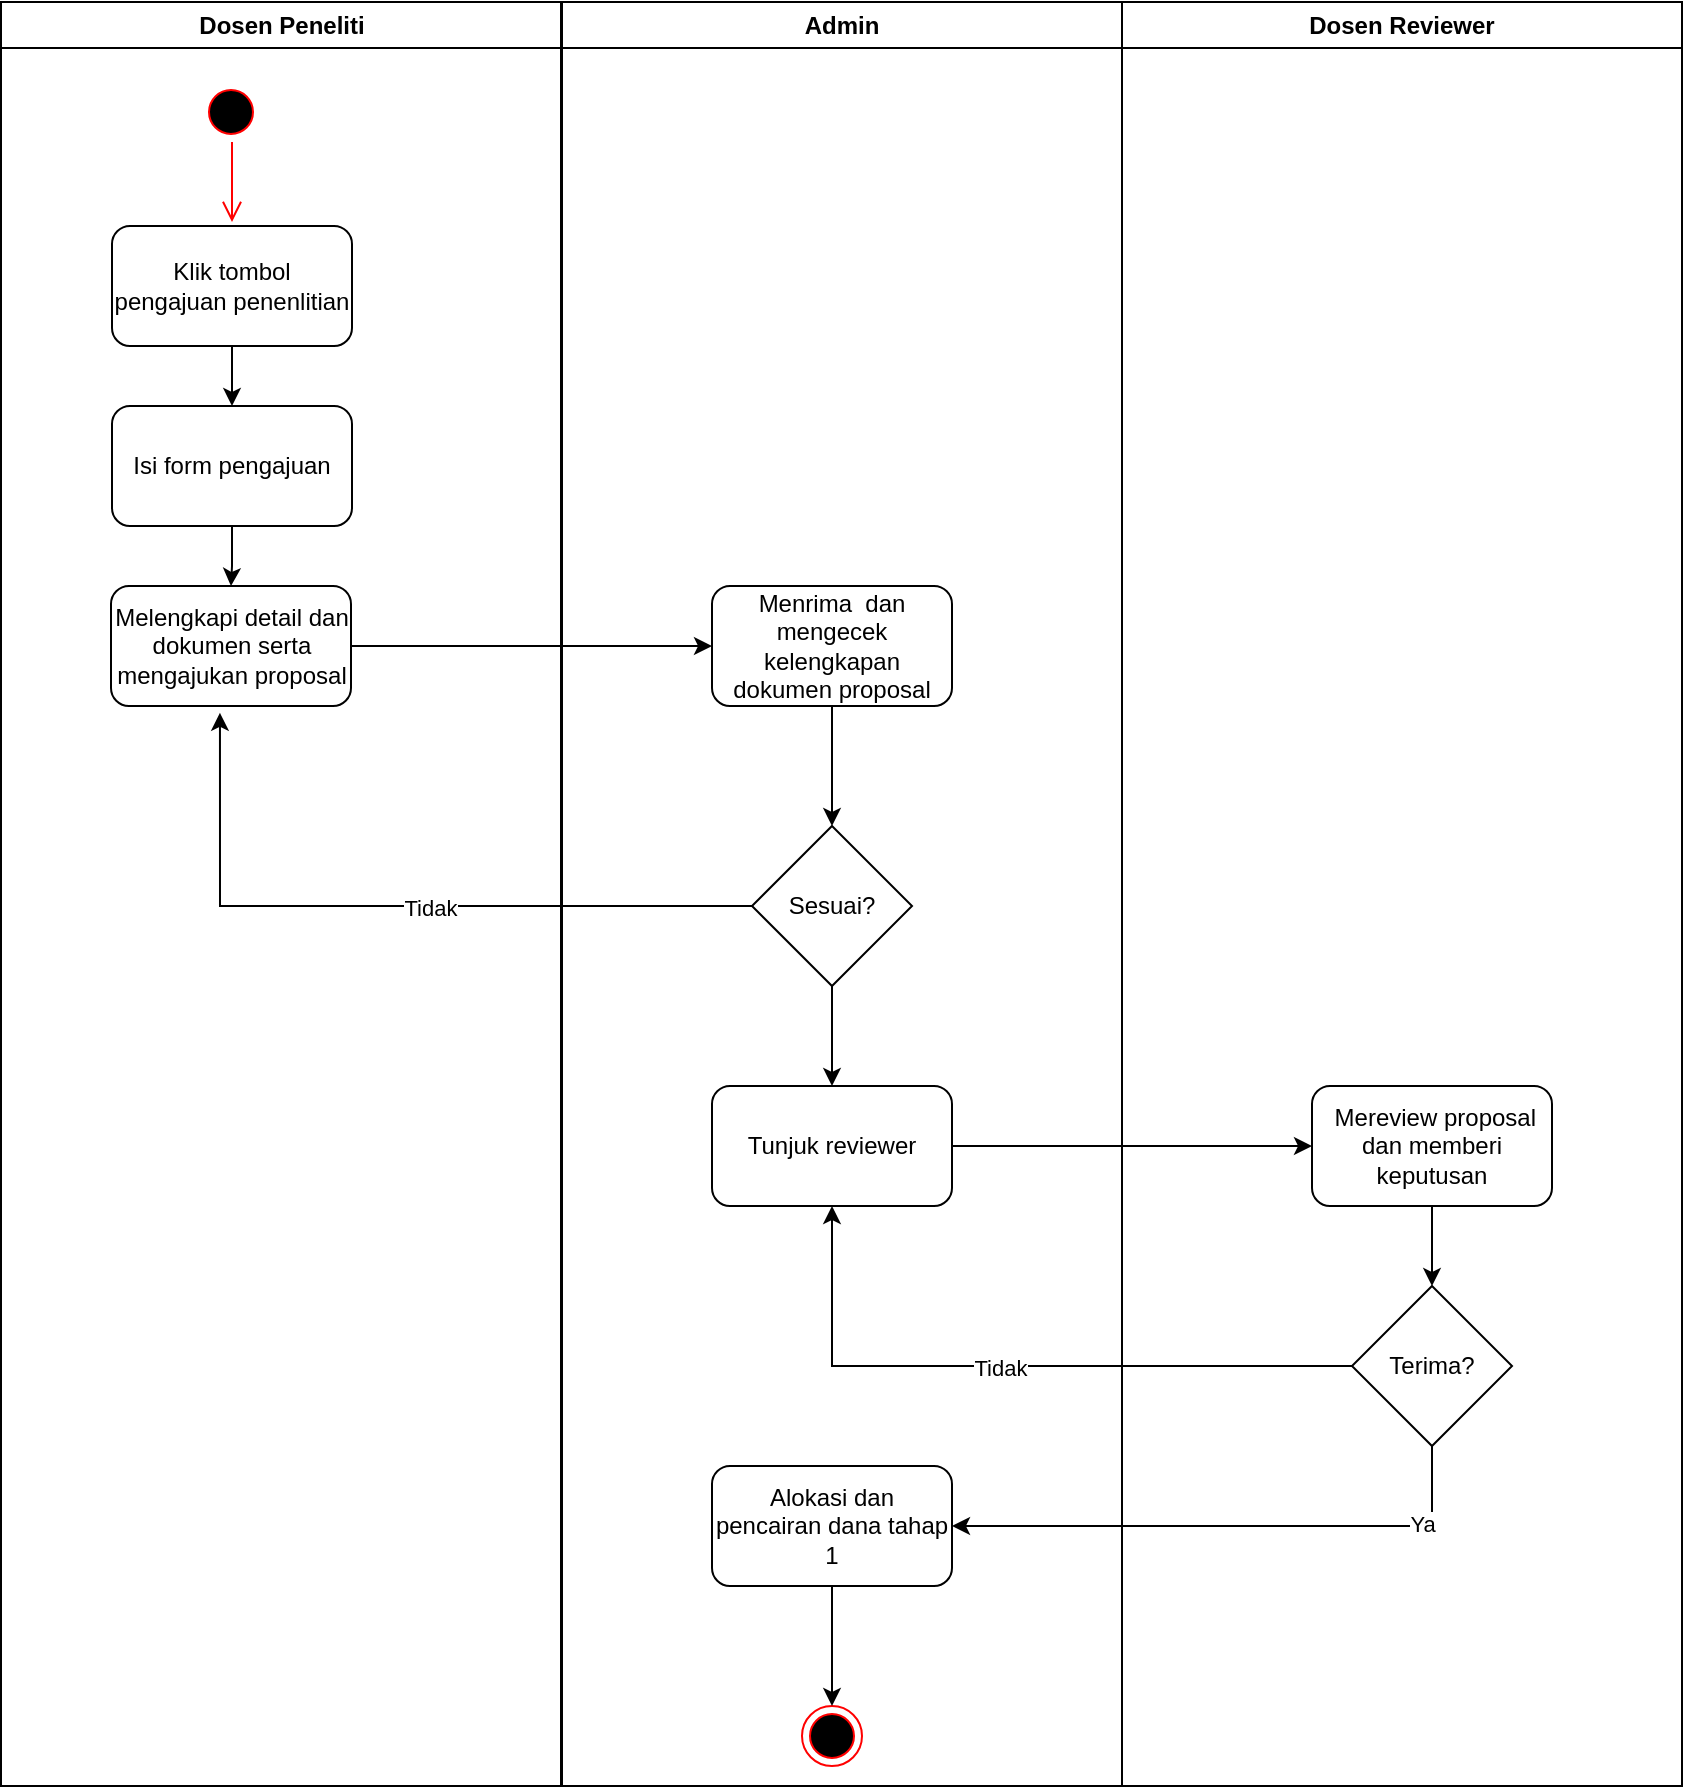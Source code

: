 <mxfile version="23.0.1" type="device">
  <diagram name="Page-1" id="e7e014a7-5840-1c2e-5031-d8a46d1fe8dd">
    <mxGraphModel dx="1050" dy="557" grid="1" gridSize="10" guides="1" tooltips="1" connect="1" arrows="1" fold="1" page="1" pageScale="1" pageWidth="1169" pageHeight="826" background="none" math="0" shadow="0">
      <root>
        <mxCell id="0" />
        <mxCell id="1" parent="0" />
        <mxCell id="2" value="Dosen Peneliti" style="swimlane;whiteSpace=wrap;startSize=23;" parent="1" vertex="1">
          <mxGeometry x="164.5" y="128" width="280" height="892" as="geometry" />
        </mxCell>
        <mxCell id="5" value="" style="ellipse;shape=startState;fillColor=#000000;strokeColor=#ff0000;" parent="2" vertex="1">
          <mxGeometry x="100" y="40" width="30" height="30" as="geometry" />
        </mxCell>
        <mxCell id="6" value="" style="edgeStyle=elbowEdgeStyle;elbow=horizontal;verticalAlign=bottom;endArrow=open;endSize=8;strokeColor=#FF0000;endFill=1;rounded=0" parent="2" source="5" edge="1">
          <mxGeometry x="100" y="40" as="geometry">
            <mxPoint x="115.5" y="110" as="targetPoint" />
          </mxGeometry>
        </mxCell>
        <mxCell id="7kPCGYujOhloyxujFmpx-65" style="edgeStyle=orthogonalEdgeStyle;rounded=0;orthogonalLoop=1;jettySize=auto;html=1;entryX=0.5;entryY=0;entryDx=0;entryDy=0;" edge="1" parent="2" source="7kPCGYujOhloyxujFmpx-63" target="7kPCGYujOhloyxujFmpx-64">
          <mxGeometry relative="1" as="geometry" />
        </mxCell>
        <mxCell id="7kPCGYujOhloyxujFmpx-63" value="Klik tombol pengajuan penenlitian" style="rounded=1;whiteSpace=wrap;html=1;" vertex="1" parent="2">
          <mxGeometry x="55.5" y="112" width="120" height="60" as="geometry" />
        </mxCell>
        <mxCell id="7kPCGYujOhloyxujFmpx-67" value="" style="edgeStyle=orthogonalEdgeStyle;rounded=0;orthogonalLoop=1;jettySize=auto;html=1;" edge="1" parent="2" source="7kPCGYujOhloyxujFmpx-64" target="7kPCGYujOhloyxujFmpx-66">
          <mxGeometry relative="1" as="geometry" />
        </mxCell>
        <mxCell id="7kPCGYujOhloyxujFmpx-64" value="Isi form pengajuan" style="rounded=1;whiteSpace=wrap;html=1;" vertex="1" parent="2">
          <mxGeometry x="55.5" y="202" width="120" height="60" as="geometry" />
        </mxCell>
        <mxCell id="7kPCGYujOhloyxujFmpx-66" value="Melengkapi detail dan dokumen serta mengajukan proposal" style="rounded=1;whiteSpace=wrap;html=1;" vertex="1" parent="2">
          <mxGeometry x="55" y="292" width="120" height="60" as="geometry" />
        </mxCell>
        <mxCell id="3" value="Admin" style="swimlane;whiteSpace=wrap" parent="1" vertex="1">
          <mxGeometry x="445" y="128" width="280" height="892" as="geometry" />
        </mxCell>
        <mxCell id="19" value="" style="endArrow=open;strokeColor=#FF0000;endFill=1;rounded=0" parent="3" edge="1">
          <mxGeometry relative="1" as="geometry">
            <mxPoint x="75" y="270" as="sourcePoint" />
          </mxGeometry>
        </mxCell>
        <mxCell id="24" value="" style="endArrow=open;strokeColor=#FF0000;endFill=1;rounded=0" parent="3" edge="1">
          <mxGeometry relative="1" as="geometry">
            <mxPoint x="130" y="245" as="sourcePoint" />
          </mxGeometry>
        </mxCell>
        <mxCell id="7kPCGYujOhloyxujFmpx-72" style="edgeStyle=orthogonalEdgeStyle;rounded=0;orthogonalLoop=1;jettySize=auto;html=1;entryX=0.5;entryY=0;entryDx=0;entryDy=0;" edge="1" parent="3" source="7kPCGYujOhloyxujFmpx-68" target="7kPCGYujOhloyxujFmpx-69">
          <mxGeometry relative="1" as="geometry" />
        </mxCell>
        <mxCell id="7kPCGYujOhloyxujFmpx-68" value="Menrima&amp;nbsp; dan mengecek kelengkapan dokumen proposal" style="rounded=1;whiteSpace=wrap;html=1;" vertex="1" parent="3">
          <mxGeometry x="75" y="292" width="120" height="60" as="geometry" />
        </mxCell>
        <mxCell id="7kPCGYujOhloyxujFmpx-75" style="edgeStyle=orthogonalEdgeStyle;rounded=0;orthogonalLoop=1;jettySize=auto;html=1;entryX=0.5;entryY=0;entryDx=0;entryDy=0;" edge="1" parent="3" source="7kPCGYujOhloyxujFmpx-69" target="7kPCGYujOhloyxujFmpx-74">
          <mxGeometry relative="1" as="geometry" />
        </mxCell>
        <mxCell id="7kPCGYujOhloyxujFmpx-69" value="Sesuai?" style="rhombus;whiteSpace=wrap;html=1;" vertex="1" parent="3">
          <mxGeometry x="95" y="412" width="80" height="80" as="geometry" />
        </mxCell>
        <mxCell id="7kPCGYujOhloyxujFmpx-74" value="Tunjuk reviewer" style="rounded=1;whiteSpace=wrap;html=1;" vertex="1" parent="3">
          <mxGeometry x="75" y="542" width="120" height="60" as="geometry" />
        </mxCell>
        <mxCell id="7kPCGYujOhloyxujFmpx-83" value="Alokasi dan pencairan dana tahap 1" style="rounded=1;whiteSpace=wrap;html=1;" vertex="1" parent="3">
          <mxGeometry x="75" y="732" width="120" height="60" as="geometry" />
        </mxCell>
        <mxCell id="38" value="" style="ellipse;shape=endState;fillColor=#000000;strokeColor=#ff0000" parent="3" vertex="1">
          <mxGeometry x="120" y="852" width="30" height="30" as="geometry" />
        </mxCell>
        <mxCell id="7kPCGYujOhloyxujFmpx-85" style="edgeStyle=orthogonalEdgeStyle;rounded=0;orthogonalLoop=1;jettySize=auto;html=1;entryX=0.5;entryY=0;entryDx=0;entryDy=0;" edge="1" parent="3" source="7kPCGYujOhloyxujFmpx-83" target="38">
          <mxGeometry relative="1" as="geometry" />
        </mxCell>
        <mxCell id="7kPCGYujOhloyxujFmpx-38" value="Dosen Reviewer" style="swimlane;whiteSpace=wrap;startSize=23;" vertex="1" parent="1">
          <mxGeometry x="725" y="128" width="280" height="892" as="geometry" />
        </mxCell>
        <mxCell id="7kPCGYujOhloyxujFmpx-39" value="" style="endArrow=open;strokeColor=#FF0000;endFill=1;rounded=0" edge="1" parent="7kPCGYujOhloyxujFmpx-38">
          <mxGeometry relative="1" as="geometry">
            <mxPoint x="75" y="270" as="sourcePoint" />
          </mxGeometry>
        </mxCell>
        <mxCell id="7kPCGYujOhloyxujFmpx-41" value="" style="endArrow=open;strokeColor=#FF0000;endFill=1;rounded=0" edge="1" parent="7kPCGYujOhloyxujFmpx-38">
          <mxGeometry relative="1" as="geometry">
            <mxPoint x="130" y="245" as="sourcePoint" />
          </mxGeometry>
        </mxCell>
        <mxCell id="7kPCGYujOhloyxujFmpx-79" style="edgeStyle=orthogonalEdgeStyle;rounded=0;orthogonalLoop=1;jettySize=auto;html=1;entryX=0.5;entryY=0;entryDx=0;entryDy=0;" edge="1" parent="7kPCGYujOhloyxujFmpx-38" source="7kPCGYujOhloyxujFmpx-76" target="7kPCGYujOhloyxujFmpx-78">
          <mxGeometry relative="1" as="geometry" />
        </mxCell>
        <mxCell id="7kPCGYujOhloyxujFmpx-76" value="&amp;nbsp;Mereview proposal dan memberi keputusan" style="rounded=1;whiteSpace=wrap;html=1;" vertex="1" parent="7kPCGYujOhloyxujFmpx-38">
          <mxGeometry x="95" y="542" width="120" height="60" as="geometry" />
        </mxCell>
        <mxCell id="7kPCGYujOhloyxujFmpx-78" value="Terima?" style="rhombus;whiteSpace=wrap;html=1;" vertex="1" parent="7kPCGYujOhloyxujFmpx-38">
          <mxGeometry x="115" y="642" width="80" height="80" as="geometry" />
        </mxCell>
        <mxCell id="7kPCGYujOhloyxujFmpx-70" style="edgeStyle=orthogonalEdgeStyle;rounded=0;orthogonalLoop=1;jettySize=auto;html=1;entryX=0.454;entryY=1.057;entryDx=0;entryDy=0;entryPerimeter=0;" edge="1" parent="1" source="7kPCGYujOhloyxujFmpx-69" target="7kPCGYujOhloyxujFmpx-66">
          <mxGeometry relative="1" as="geometry" />
        </mxCell>
        <mxCell id="7kPCGYujOhloyxujFmpx-71" value="Tidak" style="edgeLabel;html=1;align=center;verticalAlign=middle;resizable=0;points=[];" vertex="1" connectable="0" parent="7kPCGYujOhloyxujFmpx-70">
          <mxGeometry x="-0.111" y="1" relative="1" as="geometry">
            <mxPoint as="offset" />
          </mxGeometry>
        </mxCell>
        <mxCell id="7kPCGYujOhloyxujFmpx-73" style="edgeStyle=orthogonalEdgeStyle;rounded=0;orthogonalLoop=1;jettySize=auto;html=1;entryX=0;entryY=0.5;entryDx=0;entryDy=0;" edge="1" parent="1" source="7kPCGYujOhloyxujFmpx-66" target="7kPCGYujOhloyxujFmpx-68">
          <mxGeometry relative="1" as="geometry" />
        </mxCell>
        <mxCell id="7kPCGYujOhloyxujFmpx-77" style="edgeStyle=orthogonalEdgeStyle;rounded=0;orthogonalLoop=1;jettySize=auto;html=1;" edge="1" parent="1" source="7kPCGYujOhloyxujFmpx-74" target="7kPCGYujOhloyxujFmpx-76">
          <mxGeometry relative="1" as="geometry" />
        </mxCell>
        <mxCell id="7kPCGYujOhloyxujFmpx-80" style="edgeStyle=orthogonalEdgeStyle;rounded=0;orthogonalLoop=1;jettySize=auto;html=1;entryX=0.5;entryY=1;entryDx=0;entryDy=0;" edge="1" parent="1" source="7kPCGYujOhloyxujFmpx-78" target="7kPCGYujOhloyxujFmpx-74">
          <mxGeometry relative="1" as="geometry" />
        </mxCell>
        <mxCell id="7kPCGYujOhloyxujFmpx-81" value="Tidak" style="edgeLabel;html=1;align=center;verticalAlign=middle;resizable=0;points=[];" vertex="1" connectable="0" parent="7kPCGYujOhloyxujFmpx-80">
          <mxGeometry x="0.038" y="1" relative="1" as="geometry">
            <mxPoint as="offset" />
          </mxGeometry>
        </mxCell>
        <mxCell id="7kPCGYujOhloyxujFmpx-84" style="edgeStyle=orthogonalEdgeStyle;rounded=0;orthogonalLoop=1;jettySize=auto;html=1;exitX=0.5;exitY=1;exitDx=0;exitDy=0;entryX=1;entryY=0.5;entryDx=0;entryDy=0;" edge="1" parent="1" source="7kPCGYujOhloyxujFmpx-78" target="7kPCGYujOhloyxujFmpx-83">
          <mxGeometry relative="1" as="geometry" />
        </mxCell>
        <mxCell id="7kPCGYujOhloyxujFmpx-86" value="Ya" style="edgeLabel;html=1;align=center;verticalAlign=middle;resizable=0;points=[];" vertex="1" connectable="0" parent="7kPCGYujOhloyxujFmpx-84">
          <mxGeometry x="-0.678" y="-1" relative="1" as="geometry">
            <mxPoint as="offset" />
          </mxGeometry>
        </mxCell>
      </root>
    </mxGraphModel>
  </diagram>
</mxfile>
